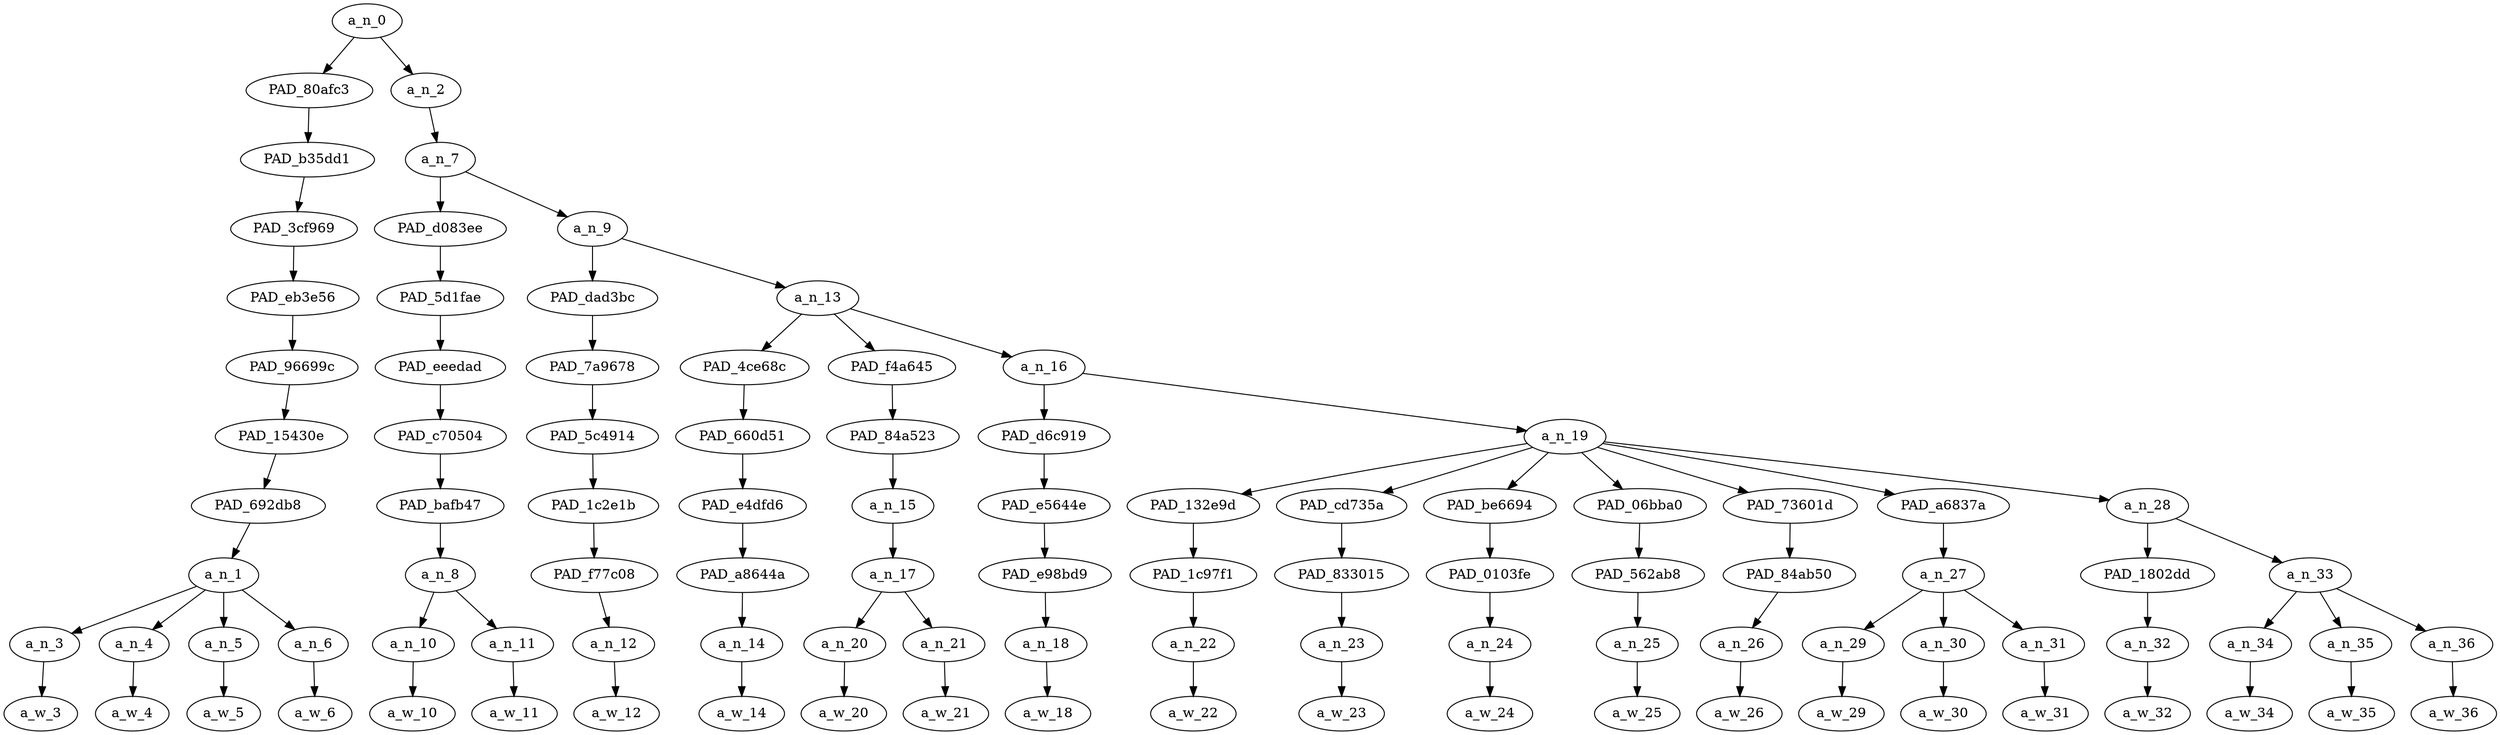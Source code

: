 strict digraph "" {
	a_n_0	[div_dir=1,
		index=0,
		level=10,
		pos="3.782738095238095,10!",
		text_span="[0, 1, 2, 3, 4, 5, 6, 7, 8, 9, 10, 11, 12, 13, 14, 15, 16, 17, 18, 19, 20, 21, 22]",
		value=0.99999999];
	PAD_80afc3	[div_dir=1,
		index=0,
		level=9,
		pos="1.5,9!",
		text_span="[0, 1, 2, 3]",
		value=0.39350161];
	a_n_0 -> PAD_80afc3;
	a_n_2	[div_dir=1,
		index=1,
		level=9,
		pos="6.06547619047619,9!",
		text_span="[4, 5, 6, 7, 8, 9, 10, 11, 12, 13, 14, 15, 16, 17, 18, 19, 20, 21, 22]",
		value=0.60631744];
	a_n_0 -> a_n_2;
	PAD_b35dd1	[div_dir=1,
		index=0,
		level=8,
		pos="1.5,8!",
		text_span="[0, 1, 2, 3]",
		value=0.39350161];
	PAD_80afc3 -> PAD_b35dd1;
	PAD_3cf969	[div_dir=1,
		index=0,
		level=7,
		pos="1.5,7!",
		text_span="[0, 1, 2, 3]",
		value=0.39350161];
	PAD_b35dd1 -> PAD_3cf969;
	PAD_eb3e56	[div_dir=1,
		index=0,
		level=6,
		pos="1.5,6!",
		text_span="[0, 1, 2, 3]",
		value=0.39350161];
	PAD_3cf969 -> PAD_eb3e56;
	PAD_96699c	[div_dir=1,
		index=0,
		level=5,
		pos="1.5,5!",
		text_span="[0, 1, 2, 3]",
		value=0.39350161];
	PAD_eb3e56 -> PAD_96699c;
	PAD_15430e	[div_dir=1,
		index=0,
		level=4,
		pos="1.5,4!",
		text_span="[0, 1, 2, 3]",
		value=0.39350161];
	PAD_96699c -> PAD_15430e;
	PAD_692db8	[div_dir=1,
		index=0,
		level=3,
		pos="1.5,3!",
		text_span="[0, 1, 2, 3]",
		value=0.39350161];
	PAD_15430e -> PAD_692db8;
	a_n_1	[div_dir=1,
		index=0,
		level=2,
		pos="1.5,2!",
		text_span="[0, 1, 2, 3]",
		value=0.39350161];
	PAD_692db8 -> a_n_1;
	a_n_3	[div_dir=1,
		index=0,
		level=1,
		pos="0.0,1!",
		text_span="[0]",
		value=0.13414232];
	a_n_1 -> a_n_3;
	a_n_4	[div_dir=1,
		index=1,
		level=1,
		pos="1.0,1!",
		text_span="[1]",
		value=0.08604496];
	a_n_1 -> a_n_4;
	a_n_5	[div_dir=-1,
		index=2,
		level=1,
		pos="2.0,1!",
		text_span="[2]",
		value=0.09894877];
	a_n_1 -> a_n_5;
	a_n_6	[div_dir=1,
		index=3,
		level=1,
		pos="3.0,1!",
		text_span="[3]",
		value=0.07374846];
	a_n_1 -> a_n_6;
	a_w_3	[div_dir=0,
		index=0,
		level=0,
		pos="0,0!",
		text_span="[0]",
		value="<user>"];
	a_n_3 -> a_w_3;
	a_w_4	[div_dir=0,
		index=1,
		level=0,
		pos="1,0!",
		text_span="[1]",
		value="<user>1"];
	a_n_4 -> a_w_4;
	a_w_5	[div_dir=0,
		index=2,
		level=0,
		pos="2,0!",
		text_span="[2]",
		value="<user>2"];
	a_n_5 -> a_w_5;
	a_w_6	[div_dir=0,
		index=3,
		level=0,
		pos="3,0!",
		text_span="[3]",
		value="<user>3"];
	a_n_6 -> a_w_6;
	a_n_7	[div_dir=1,
		index=1,
		level=8,
		pos="6.06547619047619,8!",
		text_span="[4, 5, 6, 7, 8, 9, 10, 11, 12, 13, 14, 15, 16, 17, 18, 19, 20, 21, 22]",
		value=0.60624229];
	a_n_2 -> a_n_7;
	PAD_d083ee	[div_dir=1,
		index=1,
		level=7,
		pos="4.5,7!",
		text_span="[4, 5]",
		value=0.05614213];
	a_n_7 -> PAD_d083ee;
	a_n_9	[div_dir=1,
		index=2,
		level=7,
		pos="7.6309523809523805,7!",
		text_span="[6, 7, 8, 9, 10, 11, 12, 13, 14, 15, 16, 17, 18, 19, 20, 21, 22]",
		value=0.55002501];
	a_n_7 -> a_n_9;
	PAD_5d1fae	[div_dir=1,
		index=1,
		level=6,
		pos="4.5,6!",
		text_span="[4, 5]",
		value=0.05614213];
	PAD_d083ee -> PAD_5d1fae;
	PAD_eeedad	[div_dir=1,
		index=1,
		level=5,
		pos="4.5,5!",
		text_span="[4, 5]",
		value=0.05614213];
	PAD_5d1fae -> PAD_eeedad;
	PAD_c70504	[div_dir=1,
		index=1,
		level=4,
		pos="4.5,4!",
		text_span="[4, 5]",
		value=0.05614213];
	PAD_eeedad -> PAD_c70504;
	PAD_bafb47	[div_dir=1,
		index=1,
		level=3,
		pos="4.5,3!",
		text_span="[4, 5]",
		value=0.05614213];
	PAD_c70504 -> PAD_bafb47;
	a_n_8	[div_dir=1,
		index=1,
		level=2,
		pos="4.5,2!",
		text_span="[4, 5]",
		value=0.05614213];
	PAD_bafb47 -> a_n_8;
	a_n_10	[div_dir=1,
		index=4,
		level=1,
		pos="4.0,1!",
		text_span="[4]",
		value=0.02767360];
	a_n_8 -> a_n_10;
	a_n_11	[div_dir=1,
		index=5,
		level=1,
		pos="5.0,1!",
		text_span="[5]",
		value=0.02827925];
	a_n_8 -> a_n_11;
	a_w_10	[div_dir=0,
		index=4,
		level=0,
		pos="4,0!",
		text_span="[4]",
		value=this];
	a_n_10 -> a_w_10;
	a_w_11	[div_dir=0,
		index=5,
		level=0,
		pos="5,0!",
		text_span="[5]",
		value=girl];
	a_n_11 -> a_w_11;
	PAD_dad3bc	[div_dir=1,
		index=2,
		level=6,
		pos="6.0,6!",
		text_span="[6]",
		value=0.01781683];
	a_n_9 -> PAD_dad3bc;
	a_n_13	[div_dir=-1,
		index=3,
		level=6,
		pos="9.261904761904761,6!",
		text_span="[7, 8, 9, 10, 11, 12, 13, 14, 15, 16, 17, 18, 19, 20, 21, 22]",
		value=0.53219826];
	a_n_9 -> a_n_13;
	PAD_7a9678	[div_dir=1,
		index=2,
		level=5,
		pos="6.0,5!",
		text_span="[6]",
		value=0.01781683];
	PAD_dad3bc -> PAD_7a9678;
	PAD_5c4914	[div_dir=1,
		index=2,
		level=4,
		pos="6.0,4!",
		text_span="[6]",
		value=0.01781683];
	PAD_7a9678 -> PAD_5c4914;
	PAD_1c2e1b	[div_dir=1,
		index=2,
		level=3,
		pos="6.0,3!",
		text_span="[6]",
		value=0.01781683];
	PAD_5c4914 -> PAD_1c2e1b;
	PAD_f77c08	[div_dir=1,
		index=2,
		level=2,
		pos="6.0,2!",
		text_span="[6]",
		value=0.01781683];
	PAD_1c2e1b -> PAD_f77c08;
	a_n_12	[div_dir=1,
		index=6,
		level=1,
		pos="6.0,1!",
		text_span="[6]",
		value=0.01781683];
	PAD_f77c08 -> a_n_12;
	a_w_12	[div_dir=0,
		index=6,
		level=0,
		pos="6,0!",
		text_span="[6]",
		value=is];
	a_n_12 -> a_w_12;
	PAD_4ce68c	[div_dir=-1,
		index=3,
		level=5,
		pos="7.0,5!",
		text_span="[7]",
		value=0.07067725];
	a_n_13 -> PAD_4ce68c;
	PAD_f4a645	[div_dir=1,
		index=4,
		level=5,
		pos="8.5,5!",
		text_span="[8, 9]",
		value=0.04318320];
	a_n_13 -> PAD_f4a645;
	a_n_16	[div_dir=-1,
		index=5,
		level=5,
		pos="12.285714285714285,5!",
		text_span="[10, 11, 12, 13, 14, 15, 16, 17, 18, 19, 20, 21, 22]",
		value=0.41832987];
	a_n_13 -> a_n_16;
	PAD_660d51	[div_dir=-1,
		index=3,
		level=4,
		pos="7.0,4!",
		text_span="[7]",
		value=0.07067725];
	PAD_4ce68c -> PAD_660d51;
	PAD_e4dfd6	[div_dir=-1,
		index=3,
		level=3,
		pos="7.0,3!",
		text_span="[7]",
		value=0.07067725];
	PAD_660d51 -> PAD_e4dfd6;
	PAD_a8644a	[div_dir=-1,
		index=3,
		level=2,
		pos="7.0,2!",
		text_span="[7]",
		value=0.07067725];
	PAD_e4dfd6 -> PAD_a8644a;
	a_n_14	[div_dir=-1,
		index=7,
		level=1,
		pos="7.0,1!",
		text_span="[7]",
		value=0.07067725];
	PAD_a8644a -> a_n_14;
	a_w_14	[div_dir=0,
		index=7,
		level=0,
		pos="7,0!",
		text_span="[7]",
		value=retarded];
	a_n_14 -> a_w_14;
	PAD_84a523	[div_dir=1,
		index=4,
		level=4,
		pos="8.5,4!",
		text_span="[8, 9]",
		value=0.04318320];
	PAD_f4a645 -> PAD_84a523;
	a_n_15	[div_dir=1,
		index=4,
		level=3,
		pos="8.5,3!",
		text_span="[8, 9]",
		value=0.04318320];
	PAD_84a523 -> a_n_15;
	a_n_17	[div_dir=1,
		index=4,
		level=2,
		pos="8.5,2!",
		text_span="[8, 9]",
		value=0.04309958];
	a_n_15 -> a_n_17;
	a_n_20	[div_dir=1,
		index=8,
		level=1,
		pos="8.0,1!",
		text_span="[8]",
		value=0.01990502];
	a_n_17 -> a_n_20;
	a_n_21	[div_dir=1,
		index=9,
		level=1,
		pos="9.0,1!",
		text_span="[9]",
		value=0.02311093];
	a_n_17 -> a_n_21;
	a_w_20	[div_dir=0,
		index=8,
		level=0,
		pos="8,0!",
		text_span="[8]",
		value=i];
	a_n_20 -> a_w_20;
	a_w_21	[div_dir=0,
		index=9,
		level=0,
		pos="9,0!",
		text_span="[9]",
		value=swear];
	a_n_21 -> a_w_21;
	PAD_d6c919	[div_dir=1,
		index=5,
		level=4,
		pos="10.0,4!",
		text_span="[10]",
		value=0.01533561];
	a_n_16 -> PAD_d6c919;
	a_n_19	[div_dir=-1,
		index=6,
		level=4,
		pos="14.571428571428571,4!",
		text_span="[11, 12, 13, 14, 15, 16, 17, 18, 19, 20, 21, 22]",
		value=0.40295107];
	a_n_16 -> a_n_19;
	PAD_e5644e	[div_dir=1,
		index=5,
		level=3,
		pos="10.0,3!",
		text_span="[10]",
		value=0.01533561];
	PAD_d6c919 -> PAD_e5644e;
	PAD_e98bd9	[div_dir=1,
		index=5,
		level=2,
		pos="10.0,2!",
		text_span="[10]",
		value=0.01533561];
	PAD_e5644e -> PAD_e98bd9;
	a_n_18	[div_dir=1,
		index=10,
		level=1,
		pos="10.0,1!",
		text_span="[10]",
		value=0.01533561];
	PAD_e98bd9 -> a_n_18;
	a_w_18	[div_dir=0,
		index=10,
		level=0,
		pos="10,0!",
		text_span="[10]",
		value=to];
	a_n_18 -> a_w_18;
	PAD_132e9d	[div_dir=-1,
		index=6,
		level=3,
		pos="11.0,3!",
		text_span="[11]",
		value=0.02235489];
	a_n_19 -> PAD_132e9d;
	PAD_cd735a	[div_dir=1,
		index=7,
		level=3,
		pos="12.0,3!",
		text_span="[12]",
		value=0.02584641];
	a_n_19 -> PAD_cd735a;
	PAD_be6694	[div_dir=1,
		index=8,
		level=3,
		pos="13.0,3!",
		text_span="[13]",
		value=0.03161270];
	a_n_19 -> PAD_be6694;
	PAD_06bba0	[div_dir=1,
		index=9,
		level=3,
		pos="14.0,3!",
		text_span="[14]",
		value=0.03353483];
	a_n_19 -> PAD_06bba0;
	PAD_73601d	[div_dir=-1,
		index=10,
		level=3,
		pos="15.0,3!",
		text_span="[15]",
		value=0.05932200];
	a_n_19 -> PAD_73601d;
	PAD_a6837a	[div_dir=1,
		index=11,
		level=3,
		pos="17.0,3!",
		text_span="[16, 17, 18]",
		value=0.07121883];
	a_n_19 -> PAD_a6837a;
	a_n_28	[div_dir=-1,
		index=12,
		level=3,
		pos="20.0,3!",
		text_span="[19, 20, 21, 22]",
		value=0.15900682];
	a_n_19 -> a_n_28;
	PAD_1c97f1	[div_dir=-1,
		index=6,
		level=2,
		pos="11.0,2!",
		text_span="[11]",
		value=0.02235489];
	PAD_132e9d -> PAD_1c97f1;
	a_n_22	[div_dir=-1,
		index=11,
		level=1,
		pos="11.0,1!",
		text_span="[11]",
		value=0.02235489];
	PAD_1c97f1 -> a_n_22;
	a_w_22	[div_dir=0,
		index=11,
		level=0,
		pos="11,0!",
		text_span="[11]",
		value=god];
	a_n_22 -> a_w_22;
	PAD_833015	[div_dir=1,
		index=7,
		level=2,
		pos="12.0,2!",
		text_span="[12]",
		value=0.02584641];
	PAD_cd735a -> PAD_833015;
	a_n_23	[div_dir=1,
		index=12,
		level=1,
		pos="12.0,1!",
		text_span="[12]",
		value=0.02584641];
	PAD_833015 -> a_n_23;
	a_w_23	[div_dir=0,
		index=12,
		level=0,
		pos="12,0!",
		text_span="[12]",
		value=😂];
	a_n_23 -> a_w_23;
	PAD_0103fe	[div_dir=1,
		index=8,
		level=2,
		pos="13.0,2!",
		text_span="[13]",
		value=0.03161270];
	PAD_be6694 -> PAD_0103fe;
	a_n_24	[div_dir=1,
		index=13,
		level=1,
		pos="13.0,1!",
		text_span="[13]",
		value=0.03161270];
	PAD_0103fe -> a_n_24;
	a_w_24	[div_dir=0,
		index=13,
		level=0,
		pos="13,0!",
		text_span="[13]",
		value=😂1];
	a_n_24 -> a_w_24;
	PAD_562ab8	[div_dir=1,
		index=9,
		level=2,
		pos="14.0,2!",
		text_span="[14]",
		value=0.03353483];
	PAD_06bba0 -> PAD_562ab8;
	a_n_25	[div_dir=1,
		index=14,
		level=1,
		pos="14.0,1!",
		text_span="[14]",
		value=0.03353483];
	PAD_562ab8 -> a_n_25;
	a_w_25	[div_dir=0,
		index=14,
		level=0,
		pos="14,0!",
		text_span="[14]",
		value=😂2];
	a_n_25 -> a_w_25;
	PAD_84ab50	[div_dir=-1,
		index=10,
		level=2,
		pos="15.0,2!",
		text_span="[15]",
		value=0.05932200];
	PAD_73601d -> PAD_84ab50;
	a_n_26	[div_dir=-1,
		index=15,
		level=1,
		pos="15.0,1!",
		text_span="[15]",
		value=0.05932200];
	PAD_84ab50 -> a_n_26;
	a_w_26	[div_dir=0,
		index=15,
		level=0,
		pos="15,0!",
		text_span="[15]",
		value=😂3];
	a_n_26 -> a_w_26;
	a_n_27	[div_dir=1,
		index=11,
		level=2,
		pos="17.0,2!",
		text_span="[16, 17, 18]",
		value=0.07121883];
	PAD_a6837a -> a_n_27;
	a_n_29	[div_dir=-1,
		index=16,
		level=1,
		pos="16.0,1!",
		text_span="[16]",
		value=0.01893291];
	a_n_27 -> a_n_29;
	a_n_30	[div_dir=1,
		index=17,
		level=1,
		pos="17.0,1!",
		text_span="[17]",
		value=0.01970007];
	a_n_27 -> a_n_30;
	a_n_31	[div_dir=1,
		index=18,
		level=1,
		pos="18.0,1!",
		text_span="[18]",
		value=0.03248847];
	a_n_27 -> a_n_31;
	a_w_29	[div_dir=0,
		index=16,
		level=0,
		pos="16,0!",
		text_span="[16]",
		value=all];
	a_n_29 -> a_w_29;
	a_w_30	[div_dir=0,
		index=17,
		level=0,
		pos="17,0!",
		text_span="[17]",
		value=her];
	a_n_30 -> a_w_30;
	a_w_31	[div_dir=0,
		index=18,
		level=0,
		pos="18,0!",
		text_span="[18]",
		value=arguments];
	a_n_31 -> a_w_31;
	PAD_1802dd	[div_dir=-1,
		index=12,
		level=2,
		pos="19.0,2!",
		text_span="[19]",
		value=0.02523020];
	a_n_28 -> PAD_1802dd;
	a_n_33	[div_dir=-1,
		index=13,
		level=2,
		pos="21.0,2!",
		text_span="[20, 21, 22]",
		value=0.13358186];
	a_n_28 -> a_n_33;
	a_n_32	[div_dir=-1,
		index=19,
		level=1,
		pos="19.0,1!",
		text_span="[19]",
		value=0.02523020];
	PAD_1802dd -> a_n_32;
	a_w_32	[div_dir=0,
		index=19,
		level=0,
		pos="19,0!",
		text_span="[19]",
		value=collapse];
	a_n_32 -> a_w_32;
	a_n_34	[div_dir=1,
		index=20,
		level=1,
		pos="20.0,1!",
		text_span="[20]",
		value=0.03165244];
	a_n_33 -> a_n_34;
	a_n_35	[div_dir=-1,
		index=21,
		level=1,
		pos="21.0,1!",
		text_span="[21]",
		value=0.05956322];
	a_n_33 -> a_n_35;
	a_n_36	[div_dir=-1,
		index=22,
		level=1,
		pos="22.0,1!",
		text_span="[22]",
		value=0.04215798];
	a_n_33 -> a_n_36;
	a_w_34	[div_dir=0,
		index=20,
		level=0,
		pos="20,0!",
		text_span="[20]",
		value=halfway];
	a_n_34 -> a_w_34;
	a_w_35	[div_dir=0,
		index=21,
		level=0,
		pos="21,0!",
		text_span="[21]",
		value=😂4];
	a_n_35 -> a_w_35;
	a_w_36	[div_dir=0,
		index=22,
		level=0,
		pos="22,0!",
		text_span="[22]",
		value=😂5];
	a_n_36 -> a_w_36;
}
